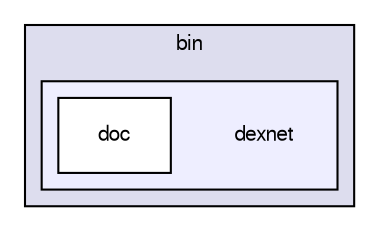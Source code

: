 digraph "dexnet" {
  compound=true
  node [ fontsize="10", fontname="FreeSans"];
  edge [ labelfontsize="10", labelfontname="FreeSans"];
  subgraph clusterdir_2ea30aa2956a8db99dd22aa5e597f384 {
    graph [ bgcolor="#ddddee", pencolor="black", label="bin" fontname="FreeSans", fontsize="10", URL="dir_2ea30aa2956a8db99dd22aa5e597f384.html"]
  subgraph clusterdir_2a13c261ce7a080998cc39ccad926279 {
    graph [ bgcolor="#eeeeff", pencolor="black", label="" URL="dir_2a13c261ce7a080998cc39ccad926279.html"];
    dir_2a13c261ce7a080998cc39ccad926279 [shape=plaintext label="dexnet"];
    dir_ae897aa85954217a232119574ddd9289 [shape=box label="doc" color="black" fillcolor="white" style="filled" URL="dir_ae897aa85954217a232119574ddd9289.html"];
  }
  }
}
